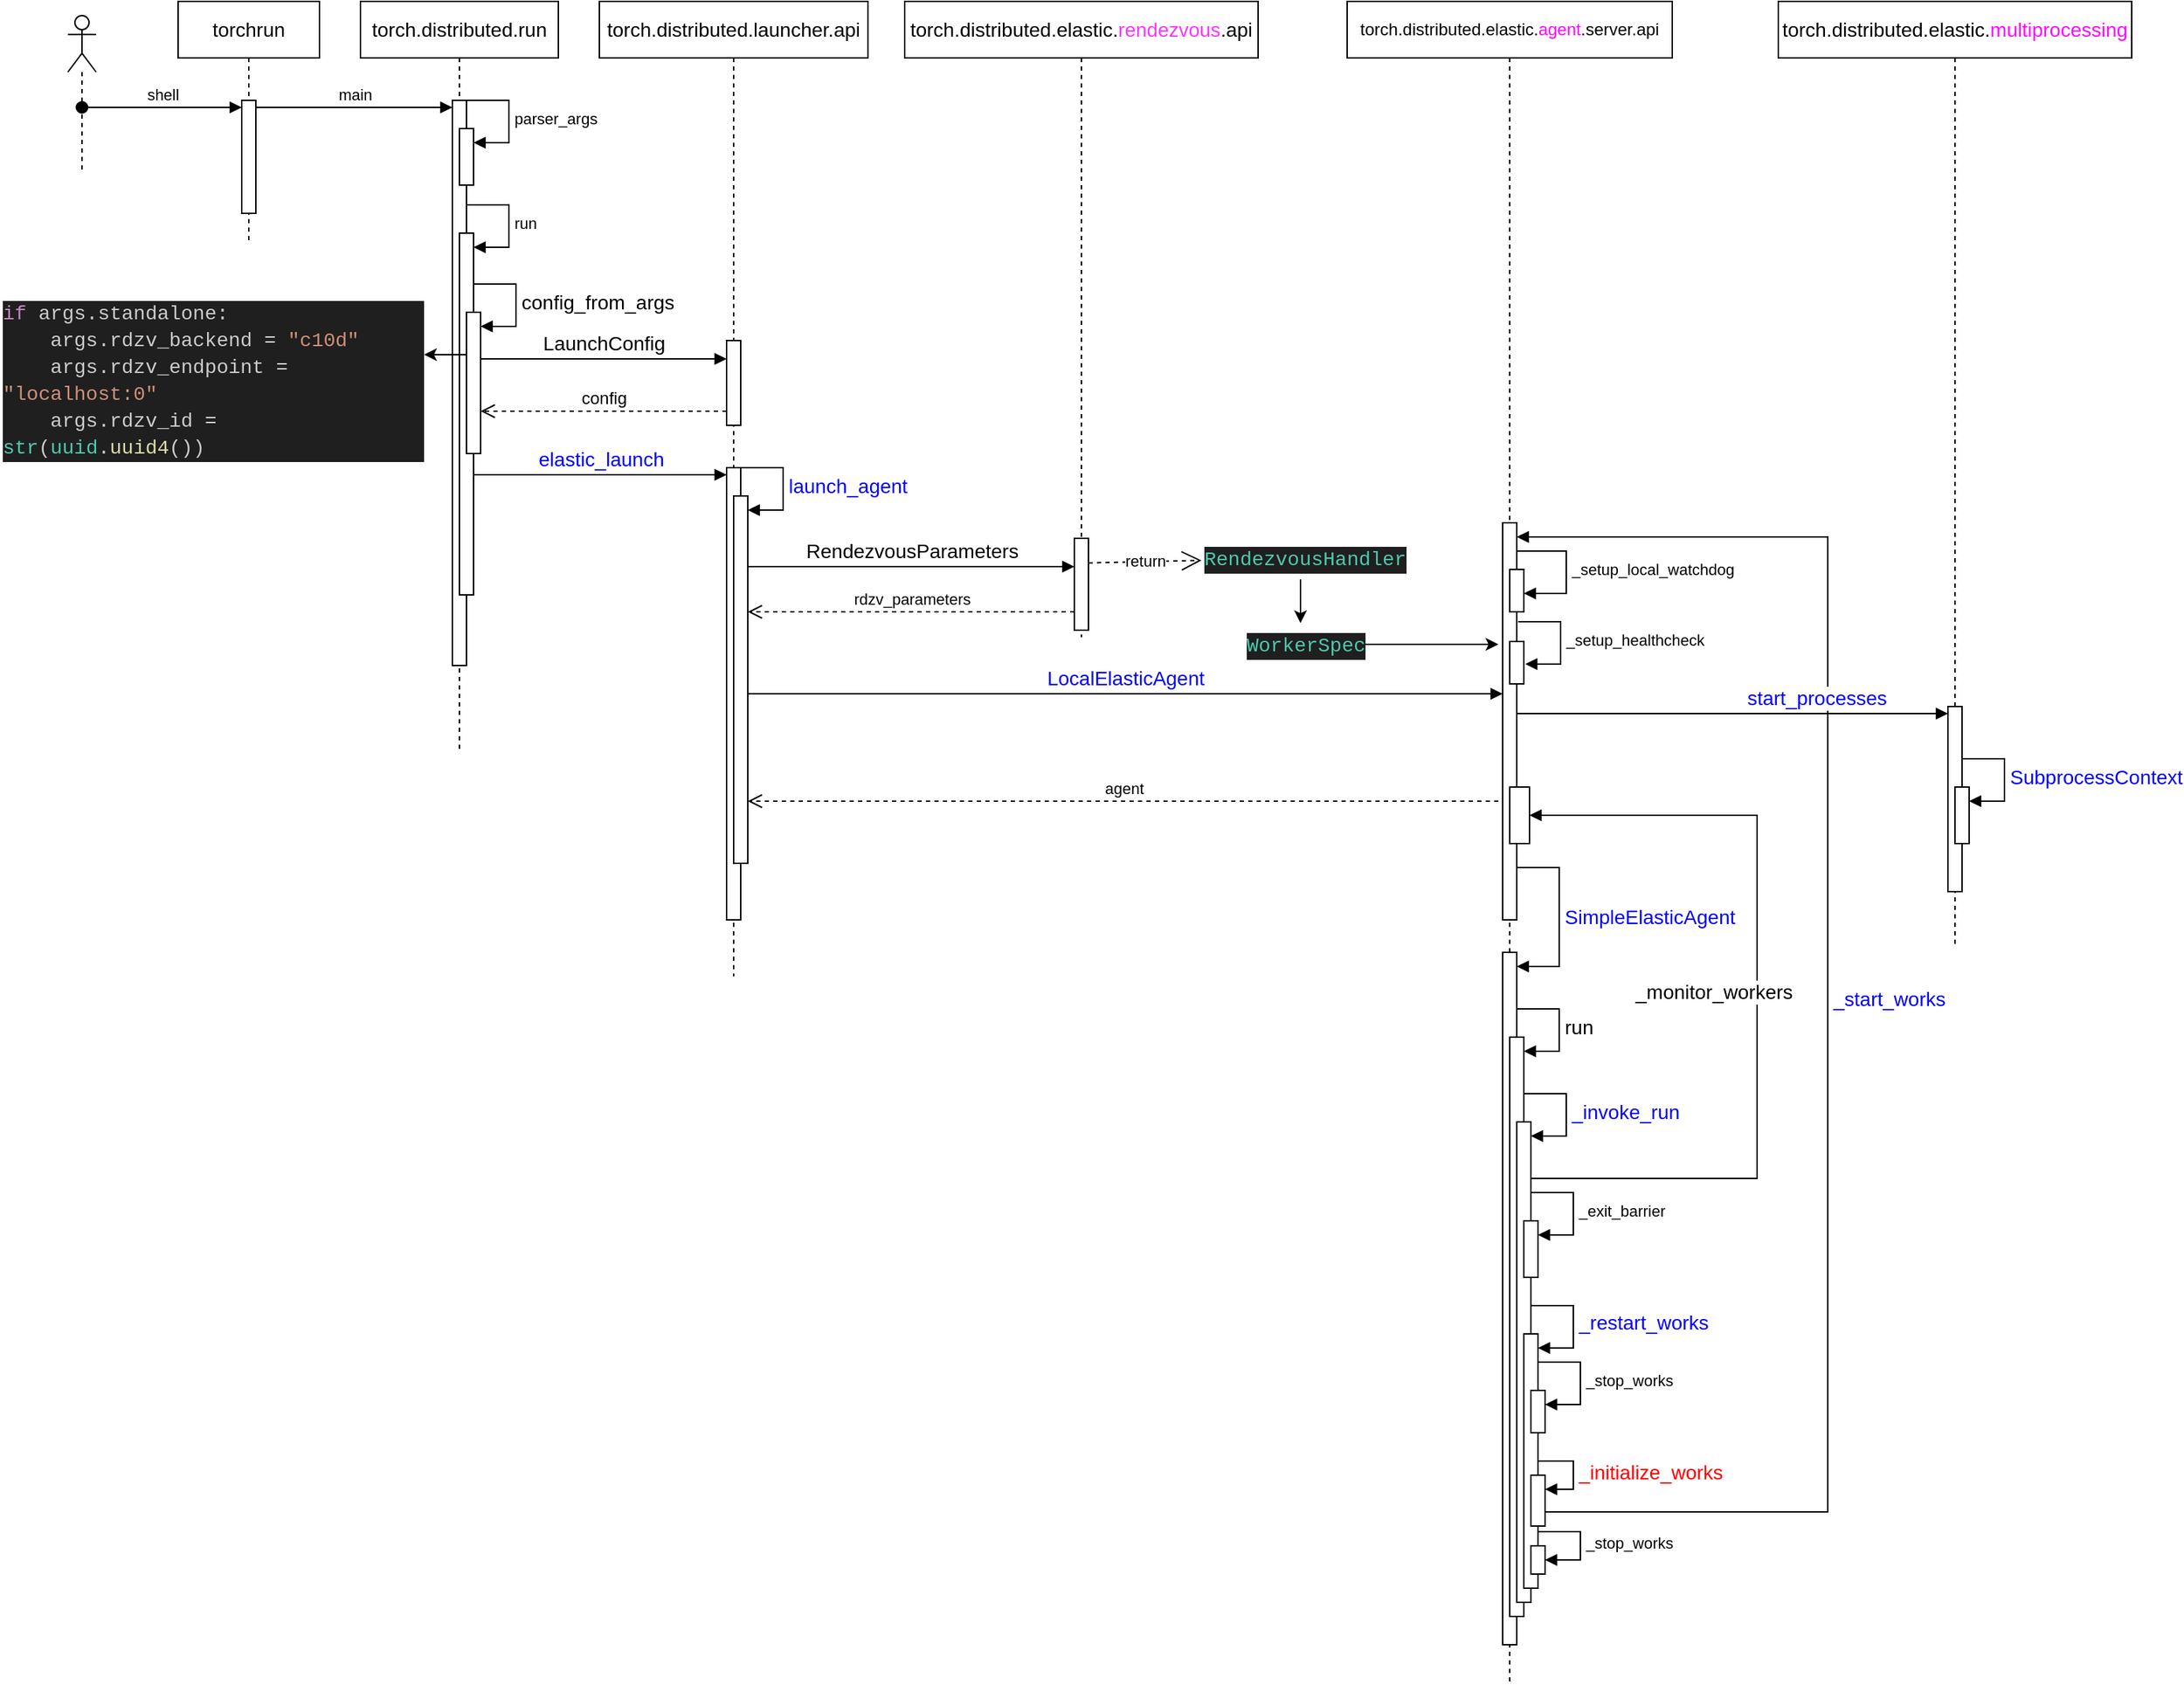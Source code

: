 <mxfile version="24.2.5" type="device">
  <diagram id="C5RBs43oDa-KdzZeNtuy" name="Page-1">
    <mxGraphModel dx="1607" dy="1719" grid="1" gridSize="10" guides="1" tooltips="1" connect="1" arrows="1" fold="1" page="1" pageScale="1" pageWidth="827" pageHeight="1169" math="0" shadow="0">
      <root>
        <mxCell id="WIyWlLk6GJQsqaUBKTNV-0" />
        <mxCell id="WIyWlLk6GJQsqaUBKTNV-1" parent="WIyWlLk6GJQsqaUBKTNV-0" />
        <mxCell id="MWOyGrX0kC11gm_mGy07-0" value="&lt;font style=&quot;font-size: 14px;&quot;&gt;torchrun&lt;/font&gt;" style="shape=umlLifeline;perimeter=lifelinePerimeter;whiteSpace=wrap;html=1;container=1;dropTarget=0;collapsible=0;recursiveResize=0;outlineConnect=0;portConstraint=eastwest;newEdgeStyle={&quot;curved&quot;:0,&quot;rounded&quot;:0};" vertex="1" parent="WIyWlLk6GJQsqaUBKTNV-1">
          <mxGeometry x="-34" y="-20" width="100" height="170" as="geometry" />
        </mxCell>
        <mxCell id="MWOyGrX0kC11gm_mGy07-1" value="" style="html=1;points=[[0,0,0,0,5],[0,1,0,0,-5],[1,0,0,0,5],[1,1,0,0,-5]];perimeter=orthogonalPerimeter;outlineConnect=0;targetShapes=umlLifeline;portConstraint=eastwest;newEdgeStyle={&quot;curved&quot;:0,&quot;rounded&quot;:0};" vertex="1" parent="MWOyGrX0kC11gm_mGy07-0">
          <mxGeometry x="45" y="70" width="10" height="80" as="geometry" />
        </mxCell>
        <mxCell id="MWOyGrX0kC11gm_mGy07-2" value="" style="shape=umlLifeline;perimeter=lifelinePerimeter;whiteSpace=wrap;html=1;container=1;dropTarget=0;collapsible=0;recursiveResize=0;outlineConnect=0;portConstraint=eastwest;newEdgeStyle={&quot;curved&quot;:0,&quot;rounded&quot;:0};participant=umlActor;" vertex="1" parent="WIyWlLk6GJQsqaUBKTNV-1">
          <mxGeometry x="-112" y="-10" width="20" height="110" as="geometry" />
        </mxCell>
        <mxCell id="MWOyGrX0kC11gm_mGy07-3" value="shell" style="html=1;verticalAlign=bottom;startArrow=oval;endArrow=block;startSize=8;curved=0;rounded=0;entryX=0;entryY=0;entryDx=0;entryDy=5;" edge="1" parent="WIyWlLk6GJQsqaUBKTNV-1" source="MWOyGrX0kC11gm_mGy07-2" target="MWOyGrX0kC11gm_mGy07-1">
          <mxGeometry relative="1" as="geometry">
            <mxPoint x="-60" y="76" as="sourcePoint" />
          </mxGeometry>
        </mxCell>
        <mxCell id="MWOyGrX0kC11gm_mGy07-4" value="&lt;font style=&quot;font-size: 14px;&quot;&gt;torch.distributed.run&lt;/font&gt;" style="shape=umlLifeline;perimeter=lifelinePerimeter;whiteSpace=wrap;html=1;container=1;dropTarget=0;collapsible=0;recursiveResize=0;outlineConnect=0;portConstraint=eastwest;newEdgeStyle={&quot;curved&quot;:0,&quot;rounded&quot;:0};" vertex="1" parent="WIyWlLk6GJQsqaUBKTNV-1">
          <mxGeometry x="95" y="-20" width="140" height="530" as="geometry" />
        </mxCell>
        <mxCell id="MWOyGrX0kC11gm_mGy07-5" value="" style="html=1;points=[[0,0,0,0,5],[0,1,0,0,-5],[1,0,0,0,5],[1,1,0,0,-5]];perimeter=orthogonalPerimeter;outlineConnect=0;targetShapes=umlLifeline;portConstraint=eastwest;newEdgeStyle={&quot;curved&quot;:0,&quot;rounded&quot;:0};" vertex="1" parent="MWOyGrX0kC11gm_mGy07-4">
          <mxGeometry x="65" y="70" width="10" height="400" as="geometry" />
        </mxCell>
        <mxCell id="MWOyGrX0kC11gm_mGy07-6" value="" style="html=1;points=[[0,0,0,0,5],[0,1,0,0,-5],[1,0,0,0,5],[1,1,0,0,-5]];perimeter=orthogonalPerimeter;outlineConnect=0;targetShapes=umlLifeline;portConstraint=eastwest;newEdgeStyle={&quot;curved&quot;:0,&quot;rounded&quot;:0};" vertex="1" parent="MWOyGrX0kC11gm_mGy07-4">
          <mxGeometry x="70" y="90" width="10" height="40" as="geometry" />
        </mxCell>
        <mxCell id="MWOyGrX0kC11gm_mGy07-7" value="parser_args" style="html=1;align=left;spacingLeft=2;endArrow=block;rounded=0;edgeStyle=orthogonalEdgeStyle;curved=0;rounded=0;" edge="1" parent="MWOyGrX0kC11gm_mGy07-4" target="MWOyGrX0kC11gm_mGy07-6">
          <mxGeometry relative="1" as="geometry">
            <mxPoint x="75" y="70" as="sourcePoint" />
            <Array as="points">
              <mxPoint x="105" y="100" />
            </Array>
          </mxGeometry>
        </mxCell>
        <mxCell id="MWOyGrX0kC11gm_mGy07-8" value="" style="html=1;points=[[0,0,0,0,5],[0,1,0,0,-5],[1,0,0,0,5],[1,1,0,0,-5]];perimeter=orthogonalPerimeter;outlineConnect=0;targetShapes=umlLifeline;portConstraint=eastwest;newEdgeStyle={&quot;curved&quot;:0,&quot;rounded&quot;:0};" vertex="1" parent="MWOyGrX0kC11gm_mGy07-4">
          <mxGeometry x="70" y="164" width="10" height="256" as="geometry" />
        </mxCell>
        <mxCell id="MWOyGrX0kC11gm_mGy07-9" value="run" style="html=1;align=left;spacingLeft=2;endArrow=block;rounded=0;edgeStyle=orthogonalEdgeStyle;curved=0;rounded=0;" edge="1" parent="MWOyGrX0kC11gm_mGy07-4" target="MWOyGrX0kC11gm_mGy07-8">
          <mxGeometry relative="1" as="geometry">
            <mxPoint x="75" y="144" as="sourcePoint" />
            <Array as="points">
              <mxPoint x="105" y="174" />
            </Array>
          </mxGeometry>
        </mxCell>
        <mxCell id="MWOyGrX0kC11gm_mGy07-10" value="" style="html=1;points=[[0,0,0,0,5],[0,1,0,0,-5],[1,0,0,0,5],[1,1,0,0,-5]];perimeter=orthogonalPerimeter;outlineConnect=0;targetShapes=umlLifeline;portConstraint=eastwest;newEdgeStyle={&quot;curved&quot;:0,&quot;rounded&quot;:0};" vertex="1" parent="MWOyGrX0kC11gm_mGy07-4">
          <mxGeometry x="75" y="220" width="10" height="100" as="geometry" />
        </mxCell>
        <mxCell id="MWOyGrX0kC11gm_mGy07-11" value="&lt;font style=&quot;font-size: 14px;&quot;&gt;config_from_args&lt;/font&gt;" style="html=1;align=left;spacingLeft=2;endArrow=block;rounded=0;edgeStyle=orthogonalEdgeStyle;curved=0;rounded=0;" edge="1" parent="MWOyGrX0kC11gm_mGy07-4" target="MWOyGrX0kC11gm_mGy07-10">
          <mxGeometry relative="1" as="geometry">
            <mxPoint x="80" y="200" as="sourcePoint" />
            <Array as="points">
              <mxPoint x="110" y="230" />
            </Array>
          </mxGeometry>
        </mxCell>
        <mxCell id="MWOyGrX0kC11gm_mGy07-12" value="main" style="html=1;verticalAlign=bottom;endArrow=block;curved=0;rounded=0;entryX=0;entryY=0;entryDx=0;entryDy=5;exitX=1;exitY=0;exitDx=0;exitDy=5;exitPerimeter=0;" edge="1" parent="WIyWlLk6GJQsqaUBKTNV-1" source="MWOyGrX0kC11gm_mGy07-1" target="MWOyGrX0kC11gm_mGy07-5">
          <mxGeometry relative="1" as="geometry">
            <mxPoint x="90" y="55" as="sourcePoint" />
          </mxGeometry>
        </mxCell>
        <mxCell id="MWOyGrX0kC11gm_mGy07-13" value="&lt;div style=&quot;color: rgb(204, 204, 204); background-color: rgb(31, 31, 31); font-family: Consolas, &amp;quot;Courier New&amp;quot;, monospace; font-weight: normal; font-size: 14px; line-height: 19px;&quot;&gt;&lt;div&gt;&lt;span style=&quot;color: #c586c0;&quot;&gt;if&lt;/span&gt;&lt;span style=&quot;color: #cccccc;&quot;&gt; args.standalone:&lt;/span&gt;&lt;/div&gt;&lt;div&gt;&lt;span style=&quot;color: #cccccc;&quot;&gt;&amp;nbsp; &amp;nbsp; args.rdzv_backend &lt;/span&gt;&lt;span style=&quot;color: #d4d4d4;&quot;&gt;=&lt;/span&gt;&lt;span style=&quot;color: #cccccc;&quot;&gt; &lt;/span&gt;&lt;span style=&quot;color: #ce9178;&quot;&gt;&quot;c10d&quot;&lt;/span&gt;&lt;/div&gt;&lt;div&gt;&lt;span style=&quot;color: #cccccc;&quot;&gt;&amp;nbsp; &amp;nbsp; args.rdzv_endpoint &lt;/span&gt;&lt;span style=&quot;color: #d4d4d4;&quot;&gt;=&lt;/span&gt;&lt;span style=&quot;color: #cccccc;&quot;&gt; &lt;/span&gt;&lt;span style=&quot;color: #ce9178;&quot;&gt;&quot;localhost:0&quot;&lt;/span&gt;&lt;/div&gt;&lt;div&gt;&lt;span style=&quot;color: #cccccc;&quot;&gt;&amp;nbsp; &amp;nbsp; args.rdzv_id &lt;/span&gt;&lt;span style=&quot;color: #d4d4d4;&quot;&gt;=&lt;/span&gt;&lt;span style=&quot;color: #cccccc;&quot;&gt; &lt;/span&gt;&lt;span style=&quot;color: #4ec9b0;&quot;&gt;str&lt;/span&gt;&lt;span style=&quot;color: #cccccc;&quot;&gt;(&lt;/span&gt;&lt;span style=&quot;color: #4ec9b0;&quot;&gt;uuid&lt;/span&gt;&lt;span style=&quot;color: #cccccc;&quot;&gt;.&lt;/span&gt;&lt;span style=&quot;color: #dcdcaa;&quot;&gt;uuid4&lt;/span&gt;&lt;span style=&quot;color: #cccccc;&quot;&gt;())&lt;/span&gt;&lt;/div&gt;&lt;/div&gt;" style="text;whiteSpace=wrap;html=1;" vertex="1" parent="WIyWlLk6GJQsqaUBKTNV-1">
          <mxGeometry x="-160" y="185" width="300" height="90" as="geometry" />
        </mxCell>
        <mxCell id="MWOyGrX0kC11gm_mGy07-14" value="&lt;font style=&quot;font-size: 14px;&quot;&gt;torch.distributed.launcher.api&lt;/font&gt;" style="shape=umlLifeline;perimeter=lifelinePerimeter;whiteSpace=wrap;html=1;container=1;dropTarget=0;collapsible=0;recursiveResize=0;outlineConnect=0;portConstraint=eastwest;newEdgeStyle={&quot;curved&quot;:0,&quot;rounded&quot;:0};" vertex="1" parent="WIyWlLk6GJQsqaUBKTNV-1">
          <mxGeometry x="264" y="-20" width="190" height="690" as="geometry" />
        </mxCell>
        <mxCell id="MWOyGrX0kC11gm_mGy07-15" value="" style="html=1;points=[[0,0,0,0,5],[0,1,0,0,-5],[1,0,0,0,5],[1,1,0,0,-5]];perimeter=orthogonalPerimeter;outlineConnect=0;targetShapes=umlLifeline;portConstraint=eastwest;newEdgeStyle={&quot;curved&quot;:0,&quot;rounded&quot;:0};" vertex="1" parent="MWOyGrX0kC11gm_mGy07-14">
          <mxGeometry x="90" y="240" width="10" height="60" as="geometry" />
        </mxCell>
        <mxCell id="MWOyGrX0kC11gm_mGy07-16" value="" style="html=1;points=[[0,0,0,0,5],[0,1,0,0,-5],[1,0,0,0,5],[1,1,0,0,-5]];perimeter=orthogonalPerimeter;outlineConnect=0;targetShapes=umlLifeline;portConstraint=eastwest;newEdgeStyle={&quot;curved&quot;:0,&quot;rounded&quot;:0};" vertex="1" parent="MWOyGrX0kC11gm_mGy07-14">
          <mxGeometry x="90" y="330" width="10" height="320" as="geometry" />
        </mxCell>
        <mxCell id="MWOyGrX0kC11gm_mGy07-17" value="" style="html=1;points=[[0,0,0,0,5],[0,1,0,0,-5],[1,0,0,0,5],[1,1,0,0,-5]];perimeter=orthogonalPerimeter;outlineConnect=0;targetShapes=umlLifeline;portConstraint=eastwest;newEdgeStyle={&quot;curved&quot;:0,&quot;rounded&quot;:0};" vertex="1" parent="MWOyGrX0kC11gm_mGy07-14">
          <mxGeometry x="95" y="350" width="10" height="260" as="geometry" />
        </mxCell>
        <mxCell id="MWOyGrX0kC11gm_mGy07-18" value="&lt;font color=&quot;#0000ff&quot; style=&quot;font-size: 14px;&quot;&gt;launch_agent&lt;/font&gt;" style="html=1;align=left;spacingLeft=2;endArrow=block;rounded=0;edgeStyle=orthogonalEdgeStyle;curved=0;rounded=0;" edge="1" parent="MWOyGrX0kC11gm_mGy07-14" target="MWOyGrX0kC11gm_mGy07-17">
          <mxGeometry relative="1" as="geometry">
            <mxPoint x="100" y="330" as="sourcePoint" />
            <Array as="points">
              <mxPoint x="130" y="360" />
            </Array>
          </mxGeometry>
        </mxCell>
        <mxCell id="MWOyGrX0kC11gm_mGy07-19" value="&lt;font style=&quot;font-size: 12px;&quot;&gt;config&lt;/font&gt;" style="html=1;verticalAlign=bottom;endArrow=open;dashed=1;endSize=8;curved=0;rounded=0;" edge="1" parent="WIyWlLk6GJQsqaUBKTNV-1" source="MWOyGrX0kC11gm_mGy07-15">
          <mxGeometry relative="1" as="geometry">
            <mxPoint x="180" y="270" as="targetPoint" />
            <mxPoint x="350" y="269" as="sourcePoint" />
          </mxGeometry>
        </mxCell>
        <mxCell id="MWOyGrX0kC11gm_mGy07-20" value="&lt;font style=&quot;font-size: 14px;&quot;&gt;LaunchConfig&lt;/font&gt;" style="html=1;verticalAlign=bottom;endArrow=block;curved=0;rounded=0;" edge="1" parent="WIyWlLk6GJQsqaUBKTNV-1">
          <mxGeometry relative="1" as="geometry">
            <mxPoint x="180" y="233" as="sourcePoint" />
            <mxPoint x="354" y="233" as="targetPoint" />
          </mxGeometry>
        </mxCell>
        <mxCell id="MWOyGrX0kC11gm_mGy07-21" value="&lt;font color=&quot;#0000ff&quot; style=&quot;font-size: 14px;&quot;&gt;elastic_launch&lt;/font&gt;" style="html=1;verticalAlign=bottom;endArrow=block;curved=0;rounded=0;entryX=0;entryY=0;entryDx=0;entryDy=5;" edge="1" parent="WIyWlLk6GJQsqaUBKTNV-1" source="MWOyGrX0kC11gm_mGy07-8" target="MWOyGrX0kC11gm_mGy07-16">
          <mxGeometry relative="1" as="geometry">
            <mxPoint x="320" y="315" as="sourcePoint" />
          </mxGeometry>
        </mxCell>
        <mxCell id="MWOyGrX0kC11gm_mGy07-22" value="" style="endArrow=classic;html=1;rounded=0;entryX=1;entryY=0.5;entryDx=0;entryDy=0;" edge="1" parent="WIyWlLk6GJQsqaUBKTNV-1" source="MWOyGrX0kC11gm_mGy07-10" target="MWOyGrX0kC11gm_mGy07-13">
          <mxGeometry width="50" height="50" relative="1" as="geometry">
            <mxPoint x="125" y="270" as="sourcePoint" />
            <mxPoint x="175" y="220" as="targetPoint" />
          </mxGeometry>
        </mxCell>
        <mxCell id="MWOyGrX0kC11gm_mGy07-23" value="&lt;font style=&quot;font-size: 14px;&quot;&gt;torch.distributed.elastic.&lt;font color=&quot;#ff33ff&quot;&gt;rendezvous&lt;/font&gt;.api&lt;/font&gt;" style="shape=umlLifeline;perimeter=lifelinePerimeter;whiteSpace=wrap;html=1;container=1;dropTarget=0;collapsible=0;recursiveResize=0;outlineConnect=0;portConstraint=eastwest;newEdgeStyle={&quot;curved&quot;:0,&quot;rounded&quot;:0};" vertex="1" parent="WIyWlLk6GJQsqaUBKTNV-1">
          <mxGeometry x="480" y="-20" width="250" height="450" as="geometry" />
        </mxCell>
        <mxCell id="MWOyGrX0kC11gm_mGy07-24" value="" style="html=1;points=[[0,0,0,0,5],[0,1,0,0,-5],[1,0,0,0,5],[1,1,0,0,-5]];perimeter=orthogonalPerimeter;outlineConnect=0;targetShapes=umlLifeline;portConstraint=eastwest;newEdgeStyle={&quot;curved&quot;:0,&quot;rounded&quot;:0};" vertex="1" parent="MWOyGrX0kC11gm_mGy07-23">
          <mxGeometry x="120" y="380" width="10" height="65" as="geometry" />
        </mxCell>
        <mxCell id="MWOyGrX0kC11gm_mGy07-25" value="rdzv_parameters" style="html=1;verticalAlign=bottom;endArrow=open;dashed=1;endSize=8;curved=0;rounded=0;exitX=0;exitY=1;exitDx=0;exitDy=-5;" edge="1" parent="WIyWlLk6GJQsqaUBKTNV-1">
          <mxGeometry relative="1" as="geometry">
            <mxPoint x="369" y="412" as="targetPoint" />
            <mxPoint x="600" y="412" as="sourcePoint" />
          </mxGeometry>
        </mxCell>
        <mxCell id="MWOyGrX0kC11gm_mGy07-26" value="&lt;font style=&quot;font-size: 14px;&quot;&gt;RendezvousParameters&lt;/font&gt;" style="html=1;verticalAlign=bottom;endArrow=block;curved=0;rounded=0;" edge="1" parent="WIyWlLk6GJQsqaUBKTNV-1" target="MWOyGrX0kC11gm_mGy07-24">
          <mxGeometry relative="1" as="geometry">
            <mxPoint x="369" y="380" as="sourcePoint" />
          </mxGeometry>
        </mxCell>
        <mxCell id="MWOyGrX0kC11gm_mGy07-27" value="torch.distributed.elastic.&lt;font color=&quot;#ff00ff&quot;&gt;agent&lt;/font&gt;.server.api" style="shape=umlLifeline;perimeter=lifelinePerimeter;whiteSpace=wrap;html=1;container=1;dropTarget=0;collapsible=0;recursiveResize=0;outlineConnect=0;portConstraint=eastwest;newEdgeStyle={&quot;curved&quot;:0,&quot;rounded&quot;:0};" vertex="1" parent="WIyWlLk6GJQsqaUBKTNV-1">
          <mxGeometry x="793" y="-20" width="230" height="1190" as="geometry" />
        </mxCell>
        <mxCell id="MWOyGrX0kC11gm_mGy07-28" value="" style="html=1;points=[[0,0,0,0,5],[0,1,0,0,-5],[1,0,0,0,5],[1,1,0,0,-5]];perimeter=orthogonalPerimeter;outlineConnect=0;targetShapes=umlLifeline;portConstraint=eastwest;newEdgeStyle={&quot;curved&quot;:0,&quot;rounded&quot;:0};" vertex="1" parent="MWOyGrX0kC11gm_mGy07-27">
          <mxGeometry x="110" y="369" width="10" height="281" as="geometry" />
        </mxCell>
        <mxCell id="MWOyGrX0kC11gm_mGy07-29" value="" style="html=1;points=[[0,0,0,0,5],[0,1,0,0,-5],[1,0,0,0,5],[1,1,0,0,-5]];perimeter=orthogonalPerimeter;outlineConnect=0;targetShapes=umlLifeline;portConstraint=eastwest;newEdgeStyle={&quot;curved&quot;:0,&quot;rounded&quot;:0};" vertex="1" parent="MWOyGrX0kC11gm_mGy07-27">
          <mxGeometry x="120" y="339" height="294" as="geometry" />
        </mxCell>
        <mxCell id="MWOyGrX0kC11gm_mGy07-30" value="" style="html=1;points=[[0,0,0,0,5],[0,1,0,0,-5],[1,0,0,0,5],[1,1,0,0,-5]];perimeter=orthogonalPerimeter;outlineConnect=0;targetShapes=umlLifeline;portConstraint=eastwest;newEdgeStyle={&quot;curved&quot;:0,&quot;rounded&quot;:0};" vertex="1" parent="MWOyGrX0kC11gm_mGy07-27">
          <mxGeometry x="110" y="673" width="10" height="490" as="geometry" />
        </mxCell>
        <mxCell id="MWOyGrX0kC11gm_mGy07-31" value="&lt;font style=&quot;font-size: 14px;&quot; color=&quot;#0000ff&quot;&gt;SimpleElasticAgent&lt;/font&gt;" style="html=1;align=left;spacingLeft=2;endArrow=block;rounded=0;edgeStyle=orthogonalEdgeStyle;curved=0;rounded=0;" edge="1" parent="MWOyGrX0kC11gm_mGy07-27" target="MWOyGrX0kC11gm_mGy07-30">
          <mxGeometry relative="1" as="geometry">
            <mxPoint x="120" y="613" as="sourcePoint" />
            <Array as="points">
              <mxPoint x="120" y="613" />
              <mxPoint x="150" y="613" />
              <mxPoint x="150" y="683" />
            </Array>
          </mxGeometry>
        </mxCell>
        <mxCell id="MWOyGrX0kC11gm_mGy07-32" value="" style="html=1;points=[[0,0,0,0,5],[0,1,0,0,-5],[1,0,0,0,5],[1,1,0,0,-5]];perimeter=orthogonalPerimeter;outlineConnect=0;targetShapes=umlLifeline;portConstraint=eastwest;newEdgeStyle={&quot;curved&quot;:0,&quot;rounded&quot;:0};" vertex="1" parent="MWOyGrX0kC11gm_mGy07-27">
          <mxGeometry x="115" y="733" width="10" height="410" as="geometry" />
        </mxCell>
        <mxCell id="MWOyGrX0kC11gm_mGy07-33" value="&lt;font style=&quot;font-size: 14px;&quot;&gt;run&lt;/font&gt;" style="html=1;align=left;spacingLeft=2;endArrow=block;rounded=0;edgeStyle=orthogonalEdgeStyle;curved=0;rounded=0;" edge="1" parent="MWOyGrX0kC11gm_mGy07-27" target="MWOyGrX0kC11gm_mGy07-32">
          <mxGeometry relative="1" as="geometry">
            <mxPoint x="120" y="713" as="sourcePoint" />
            <Array as="points">
              <mxPoint x="150" y="743" />
            </Array>
          </mxGeometry>
        </mxCell>
        <mxCell id="MWOyGrX0kC11gm_mGy07-34" value="" style="html=1;points=[[0,0,0,0,5],[0,1,0,0,-5],[1,0,0,0,5],[1,1,0,0,-5]];perimeter=orthogonalPerimeter;outlineConnect=0;targetShapes=umlLifeline;portConstraint=eastwest;newEdgeStyle={&quot;curved&quot;:0,&quot;rounded&quot;:0};" vertex="1" parent="MWOyGrX0kC11gm_mGy07-27">
          <mxGeometry x="120" y="793" width="10" height="340" as="geometry" />
        </mxCell>
        <mxCell id="MWOyGrX0kC11gm_mGy07-35" value="&lt;font color=&quot;#0000ff&quot; style=&quot;font-size: 14px;&quot;&gt;_invoke_run&lt;/font&gt;" style="html=1;align=left;spacingLeft=2;endArrow=block;rounded=0;edgeStyle=orthogonalEdgeStyle;curved=0;rounded=0;" edge="1" parent="MWOyGrX0kC11gm_mGy07-27" target="MWOyGrX0kC11gm_mGy07-34">
          <mxGeometry relative="1" as="geometry">
            <mxPoint x="125" y="773" as="sourcePoint" />
            <Array as="points">
              <mxPoint x="155" y="803" />
            </Array>
          </mxGeometry>
        </mxCell>
        <mxCell id="MWOyGrX0kC11gm_mGy07-36" value="&lt;font style=&quot;font-size: 14px;&quot;&gt;_monitor_workers&lt;/font&gt;" style="html=1;align=left;spacingLeft=2;endArrow=block;rounded=0;edgeStyle=orthogonalEdgeStyle;curved=0;rounded=0;" edge="1" parent="MWOyGrX0kC11gm_mGy07-27" source="MWOyGrX0kC11gm_mGy07-34" target="MWOyGrX0kC11gm_mGy07-52">
          <mxGeometry x="0.012" y="90" relative="1" as="geometry">
            <mxPoint x="121" y="523" as="sourcePoint" />
            <Array as="points">
              <mxPoint x="290" y="833" />
              <mxPoint x="290" y="576" />
            </Array>
            <mxPoint as="offset" />
          </mxGeometry>
        </mxCell>
        <mxCell id="MWOyGrX0kC11gm_mGy07-37" value="" style="html=1;points=[[0,0,0,0,5],[0,1,0,0,-5],[1,0,0,0,5],[1,1,0,0,-5]];perimeter=orthogonalPerimeter;outlineConnect=0;targetShapes=umlLifeline;portConstraint=eastwest;newEdgeStyle={&quot;curved&quot;:0,&quot;rounded&quot;:0};" vertex="1" parent="MWOyGrX0kC11gm_mGy07-27">
          <mxGeometry x="125" y="863" width="10" height="40" as="geometry" />
        </mxCell>
        <mxCell id="MWOyGrX0kC11gm_mGy07-38" value="_exit_barrier" style="html=1;align=left;spacingLeft=2;endArrow=block;rounded=0;edgeStyle=orthogonalEdgeStyle;curved=0;rounded=0;" edge="1" parent="MWOyGrX0kC11gm_mGy07-27" target="MWOyGrX0kC11gm_mGy07-37">
          <mxGeometry relative="1" as="geometry">
            <mxPoint x="130" y="843" as="sourcePoint" />
            <Array as="points">
              <mxPoint x="160" y="873" />
            </Array>
          </mxGeometry>
        </mxCell>
        <mxCell id="MWOyGrX0kC11gm_mGy07-39" value="" style="html=1;points=[[0,0,0,0,5],[0,1,0,0,-5],[1,0,0,0,5],[1,1,0,0,-5]];perimeter=orthogonalPerimeter;outlineConnect=0;targetShapes=umlLifeline;portConstraint=eastwest;newEdgeStyle={&quot;curved&quot;:0,&quot;rounded&quot;:0};" vertex="1" parent="MWOyGrX0kC11gm_mGy07-27">
          <mxGeometry x="125" y="943" width="10" height="180" as="geometry" />
        </mxCell>
        <mxCell id="MWOyGrX0kC11gm_mGy07-40" value="&lt;font color=&quot;#0000ff&quot; style=&quot;font-size: 14px;&quot;&gt;_restart_works&lt;/font&gt;" style="html=1;align=left;spacingLeft=2;endArrow=block;rounded=0;edgeStyle=orthogonalEdgeStyle;curved=0;rounded=0;" edge="1" parent="MWOyGrX0kC11gm_mGy07-27" target="MWOyGrX0kC11gm_mGy07-39">
          <mxGeometry x="-0.011" relative="1" as="geometry">
            <mxPoint x="130" y="923" as="sourcePoint" />
            <Array as="points">
              <mxPoint x="160" y="953" />
            </Array>
            <mxPoint as="offset" />
          </mxGeometry>
        </mxCell>
        <mxCell id="MWOyGrX0kC11gm_mGy07-41" value="" style="html=1;points=[[0,0,0,0,5],[0,1,0,0,-5],[1,0,0,0,5],[1,1,0,0,-5]];perimeter=orthogonalPerimeter;outlineConnect=0;targetShapes=umlLifeline;portConstraint=eastwest;newEdgeStyle={&quot;curved&quot;:0,&quot;rounded&quot;:0};" vertex="1" parent="MWOyGrX0kC11gm_mGy07-27">
          <mxGeometry x="130" y="983" width="10" height="30" as="geometry" />
        </mxCell>
        <mxCell id="MWOyGrX0kC11gm_mGy07-42" value="_stop_works" style="html=1;align=left;spacingLeft=2;endArrow=block;rounded=0;edgeStyle=orthogonalEdgeStyle;curved=0;rounded=0;" edge="1" parent="MWOyGrX0kC11gm_mGy07-27" target="MWOyGrX0kC11gm_mGy07-41">
          <mxGeometry relative="1" as="geometry">
            <mxPoint x="135" y="963" as="sourcePoint" />
            <Array as="points">
              <mxPoint x="165" y="993" />
            </Array>
          </mxGeometry>
        </mxCell>
        <mxCell id="MWOyGrX0kC11gm_mGy07-43" value="" style="html=1;points=[[0,0,0,0,5],[0,1,0,0,-5],[1,0,0,0,5],[1,1,0,0,-5]];perimeter=orthogonalPerimeter;outlineConnect=0;targetShapes=umlLifeline;portConstraint=eastwest;newEdgeStyle={&quot;curved&quot;:0,&quot;rounded&quot;:0};" vertex="1" parent="MWOyGrX0kC11gm_mGy07-27">
          <mxGeometry x="130" y="1043" width="10" height="36" as="geometry" />
        </mxCell>
        <mxCell id="MWOyGrX0kC11gm_mGy07-44" value="&lt;font color=&quot;#ff0000&quot; style=&quot;font-size: 14px;&quot;&gt;_initialize_works&lt;/font&gt;" style="html=1;align=left;spacingLeft=2;endArrow=block;rounded=0;edgeStyle=orthogonalEdgeStyle;curved=0;rounded=0;" edge="1" parent="MWOyGrX0kC11gm_mGy07-27" source="MWOyGrX0kC11gm_mGy07-39" target="MWOyGrX0kC11gm_mGy07-43">
          <mxGeometry x="0.023" relative="1" as="geometry">
            <mxPoint x="135" y="1023" as="sourcePoint" />
            <Array as="points">
              <mxPoint x="160" y="1033" />
              <mxPoint x="160" y="1053" />
            </Array>
            <mxPoint as="offset" />
          </mxGeometry>
        </mxCell>
        <mxCell id="MWOyGrX0kC11gm_mGy07-45" value="" style="html=1;points=[[0,0,0,0,5],[0,1,0,0,-5],[1,0,0,0,5],[1,1,0,0,-5]];perimeter=orthogonalPerimeter;outlineConnect=0;targetShapes=umlLifeline;portConstraint=eastwest;newEdgeStyle={&quot;curved&quot;:0,&quot;rounded&quot;:0};" vertex="1" parent="MWOyGrX0kC11gm_mGy07-27">
          <mxGeometry x="130" y="1093" width="10" height="20" as="geometry" />
        </mxCell>
        <mxCell id="MWOyGrX0kC11gm_mGy07-46" value="_stop_works" style="html=1;align=left;spacingLeft=2;endArrow=block;rounded=0;edgeStyle=orthogonalEdgeStyle;curved=0;rounded=0;" edge="1" parent="MWOyGrX0kC11gm_mGy07-27" target="MWOyGrX0kC11gm_mGy07-45">
          <mxGeometry relative="1" as="geometry">
            <mxPoint x="135" y="1083" as="sourcePoint" />
            <Array as="points">
              <mxPoint x="165" y="1083" />
              <mxPoint x="165" y="1103" />
            </Array>
          </mxGeometry>
        </mxCell>
        <mxCell id="MWOyGrX0kC11gm_mGy07-47" value="&lt;font color=&quot;#0000ff&quot; style=&quot;font-size: 14px;&quot;&gt;_start_works&lt;/font&gt;" style="html=1;align=left;spacingLeft=2;endArrow=block;rounded=0;edgeStyle=orthogonalEdgeStyle;curved=0;rounded=0;" edge="1" parent="MWOyGrX0kC11gm_mGy07-27" source="MWOyGrX0kC11gm_mGy07-43" target="MWOyGrX0kC11gm_mGy07-28">
          <mxGeometry x="0.014" relative="1" as="geometry">
            <mxPoint x="120" y="349" as="sourcePoint" />
            <Array as="points">
              <mxPoint x="340" y="1069" />
              <mxPoint x="340" y="379" />
            </Array>
            <mxPoint as="offset" />
          </mxGeometry>
        </mxCell>
        <mxCell id="MWOyGrX0kC11gm_mGy07-48" value="" style="html=1;points=[[0,0,0,0,5],[0,1,0,0,-5],[1,0,0,0,5],[1,1,0,0,-5]];perimeter=orthogonalPerimeter;outlineConnect=0;targetShapes=umlLifeline;portConstraint=eastwest;newEdgeStyle={&quot;curved&quot;:0,&quot;rounded&quot;:0};" vertex="1" parent="MWOyGrX0kC11gm_mGy07-27">
          <mxGeometry x="115" y="402" width="10" height="30" as="geometry" />
        </mxCell>
        <mxCell id="MWOyGrX0kC11gm_mGy07-49" value="_setup_local_watchdog" style="html=1;align=left;spacingLeft=2;endArrow=block;rounded=0;edgeStyle=orthogonalEdgeStyle;curved=0;rounded=0;" edge="1" parent="MWOyGrX0kC11gm_mGy07-27" source="MWOyGrX0kC11gm_mGy07-29" target="MWOyGrX0kC11gm_mGy07-48">
          <mxGeometry relative="1" as="geometry">
            <mxPoint x="125" y="389" as="sourcePoint" />
            <Array as="points">
              <mxPoint x="155" y="389" />
              <mxPoint x="155" y="419" />
            </Array>
            <mxPoint as="offset" />
          </mxGeometry>
        </mxCell>
        <mxCell id="MWOyGrX0kC11gm_mGy07-50" value="" style="html=1;points=[[0,0,0,0,5],[0,1,0,0,-5],[1,0,0,0,5],[1,1,0,0,-5]];perimeter=orthogonalPerimeter;outlineConnect=0;targetShapes=umlLifeline;portConstraint=eastwest;newEdgeStyle={&quot;curved&quot;:0,&quot;rounded&quot;:0};" vertex="1" parent="MWOyGrX0kC11gm_mGy07-27">
          <mxGeometry x="115" y="453" width="10" height="30" as="geometry" />
        </mxCell>
        <mxCell id="MWOyGrX0kC11gm_mGy07-51" value="_setup_healthcheck" style="html=1;align=left;spacingLeft=2;endArrow=block;rounded=0;edgeStyle=orthogonalEdgeStyle;curved=0;rounded=0;" edge="1" parent="MWOyGrX0kC11gm_mGy07-27">
          <mxGeometry relative="1" as="geometry">
            <mxPoint x="121" y="439" as="sourcePoint" />
            <Array as="points">
              <mxPoint x="151" y="469" />
            </Array>
            <mxPoint x="126" y="469" as="targetPoint" />
          </mxGeometry>
        </mxCell>
        <mxCell id="MWOyGrX0kC11gm_mGy07-52" value="" style="html=1;points=[[0,0,0,0,5],[0,1,0,0,-5],[1,0,0,0,5],[1,1,0,0,-5]];perimeter=orthogonalPerimeter;outlineConnect=0;targetShapes=umlLifeline;portConstraint=eastwest;newEdgeStyle={&quot;curved&quot;:0,&quot;rounded&quot;:0};" vertex="1" parent="MWOyGrX0kC11gm_mGy07-27">
          <mxGeometry x="115" y="556" width="14" height="40" as="geometry" />
        </mxCell>
        <mxCell id="MWOyGrX0kC11gm_mGy07-53" value="agent" style="html=1;verticalAlign=bottom;endArrow=open;dashed=1;endSize=8;curved=0;rounded=0;" edge="1" parent="WIyWlLk6GJQsqaUBKTNV-1">
          <mxGeometry relative="1" as="geometry">
            <mxPoint x="369" y="546" as="targetPoint" />
            <mxPoint x="900" y="546" as="sourcePoint" />
          </mxGeometry>
        </mxCell>
        <mxCell id="MWOyGrX0kC11gm_mGy07-54" value="&lt;font color=&quot;#0000ff&quot; style=&quot;font-size: 14px;&quot;&gt;LocalElasticAgent&lt;/font&gt;" style="html=1;verticalAlign=bottom;endArrow=block;curved=0;rounded=0;" edge="1" parent="WIyWlLk6GJQsqaUBKTNV-1">
          <mxGeometry x="-0.001" relative="1" as="geometry">
            <mxPoint x="369" y="470.0" as="sourcePoint" />
            <mxPoint x="903" y="470.0" as="targetPoint" />
            <mxPoint as="offset" />
          </mxGeometry>
        </mxCell>
        <mxCell id="MWOyGrX0kC11gm_mGy07-55" value="&lt;font style=&quot;font-size: 14px;&quot;&gt;torch.distributed.elastic.&lt;font color=&quot;#ff00ff&quot;&gt;multiprocessing&lt;/font&gt;&lt;/font&gt;" style="shape=umlLifeline;perimeter=lifelinePerimeter;whiteSpace=wrap;html=1;container=1;dropTarget=0;collapsible=0;recursiveResize=0;outlineConnect=0;portConstraint=eastwest;newEdgeStyle={&quot;curved&quot;:0,&quot;rounded&quot;:0};" vertex="1" parent="WIyWlLk6GJQsqaUBKTNV-1">
          <mxGeometry x="1098" y="-20" width="250" height="670" as="geometry" />
        </mxCell>
        <mxCell id="MWOyGrX0kC11gm_mGy07-56" value="" style="html=1;points=[[0,0,0,0,5],[0,1,0,0,-5],[1,0,0,0,5],[1,1,0,0,-5]];perimeter=orthogonalPerimeter;outlineConnect=0;targetShapes=umlLifeline;portConstraint=eastwest;newEdgeStyle={&quot;curved&quot;:0,&quot;rounded&quot;:0};" vertex="1" parent="MWOyGrX0kC11gm_mGy07-55">
          <mxGeometry x="120" y="499" width="10" height="131" as="geometry" />
        </mxCell>
        <mxCell id="MWOyGrX0kC11gm_mGy07-57" value="" style="html=1;points=[[0,0,0,0,5],[0,1,0,0,-5],[1,0,0,0,5],[1,1,0,0,-5]];perimeter=orthogonalPerimeter;outlineConnect=0;targetShapes=umlLifeline;portConstraint=eastwest;newEdgeStyle={&quot;curved&quot;:0,&quot;rounded&quot;:0};" vertex="1" parent="MWOyGrX0kC11gm_mGy07-55">
          <mxGeometry x="125" y="556" width="10" height="40" as="geometry" />
        </mxCell>
        <mxCell id="MWOyGrX0kC11gm_mGy07-58" value="&lt;font color=&quot;#0000ff&quot; style=&quot;font-size: 14px;&quot;&gt;SubprocessContext&lt;/font&gt;" style="html=1;align=left;spacingLeft=2;endArrow=block;rounded=0;edgeStyle=orthogonalEdgeStyle;curved=0;rounded=0;" edge="1" parent="MWOyGrX0kC11gm_mGy07-55" target="MWOyGrX0kC11gm_mGy07-57">
          <mxGeometry relative="1" as="geometry">
            <mxPoint x="130" y="536" as="sourcePoint" />
            <Array as="points">
              <mxPoint x="160" y="566" />
            </Array>
          </mxGeometry>
        </mxCell>
        <mxCell id="MWOyGrX0kC11gm_mGy07-59" value="&lt;font color=&quot;#0000ff&quot; style=&quot;font-size: 14px;&quot;&gt;start_processes&lt;/font&gt;" style="html=1;verticalAlign=bottom;endArrow=block;curved=0;rounded=0;entryX=0;entryY=0;entryDx=0;entryDy=5;" edge="1" parent="WIyWlLk6GJQsqaUBKTNV-1" source="MWOyGrX0kC11gm_mGy07-28" target="MWOyGrX0kC11gm_mGy07-56">
          <mxGeometry x="0.387" relative="1" as="geometry">
            <mxPoint x="1248" y="484" as="sourcePoint" />
            <mxPoint as="offset" />
          </mxGeometry>
        </mxCell>
        <mxCell id="MWOyGrX0kC11gm_mGy07-60" style="edgeStyle=orthogonalEdgeStyle;rounded=0;orthogonalLoop=1;jettySize=auto;html=1;" edge="1" parent="WIyWlLk6GJQsqaUBKTNV-1" source="MWOyGrX0kC11gm_mGy07-61" target="MWOyGrX0kC11gm_mGy07-64">
          <mxGeometry relative="1" as="geometry" />
        </mxCell>
        <mxCell id="MWOyGrX0kC11gm_mGy07-61" value="&lt;div style=&quot;color: rgb(204, 204, 204); background-color: rgb(31, 31, 31); font-family: Consolas, &amp;quot;Courier New&amp;quot;, monospace; font-weight: normal; font-size: 14px; line-height: 19px;&quot;&gt;&lt;div&gt;&lt;span style=&quot;color: #4ec9b0;&quot;&gt;RendezvousHandler&lt;/span&gt;&lt;/div&gt;&lt;/div&gt;" style="text;whiteSpace=wrap;html=1;" vertex="1" parent="WIyWlLk6GJQsqaUBKTNV-1">
          <mxGeometry x="690" y="359" width="140" height="30" as="geometry" />
        </mxCell>
        <mxCell id="MWOyGrX0kC11gm_mGy07-62" value="return" style="endArrow=open;endSize=12;dashed=1;html=1;rounded=0;" edge="1" parent="WIyWlLk6GJQsqaUBKTNV-1" target="MWOyGrX0kC11gm_mGy07-61">
          <mxGeometry width="160" relative="1" as="geometry">
            <mxPoint x="610" y="377.387" as="sourcePoint" />
            <mxPoint x="810" y="329" as="targetPoint" />
          </mxGeometry>
        </mxCell>
        <mxCell id="MWOyGrX0kC11gm_mGy07-63" style="edgeStyle=orthogonalEdgeStyle;rounded=0;orthogonalLoop=1;jettySize=auto;html=1;" edge="1" parent="WIyWlLk6GJQsqaUBKTNV-1" source="MWOyGrX0kC11gm_mGy07-64">
          <mxGeometry relative="1" as="geometry">
            <mxPoint x="900" y="435" as="targetPoint" />
          </mxGeometry>
        </mxCell>
        <mxCell id="MWOyGrX0kC11gm_mGy07-64" value="&lt;div style=&quot;color: rgb(204, 204, 204); background-color: rgb(31, 31, 31); font-family: Consolas, &amp;quot;Courier New&amp;quot;, monospace; font-weight: normal; font-size: 14px; line-height: 19px;&quot;&gt;&lt;div&gt;&lt;span style=&quot;color: #4ec9b0;&quot;&gt;WorkerSpec&lt;/span&gt;&lt;/div&gt;&lt;/div&gt;" style="text;whiteSpace=wrap;html=1;" vertex="1" parent="WIyWlLk6GJQsqaUBKTNV-1">
          <mxGeometry x="720" y="420" width="80" height="30" as="geometry" />
        </mxCell>
      </root>
    </mxGraphModel>
  </diagram>
</mxfile>

